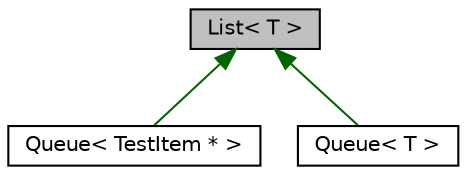 digraph "List&lt; T &gt;"
{
 // LATEX_PDF_SIZE
  edge [fontname="Helvetica",fontsize="10",labelfontname="Helvetica",labelfontsize="10"];
  node [fontname="Helvetica",fontsize="10",shape=record];
  Node1 [label="List\< T \>",height=0.2,width=0.4,color="black", fillcolor="grey75", style="filled", fontcolor="black",tooltip="A template class definition. The class contains the start and end element of the list...."];
  Node1 -> Node2 [dir="back",color="darkgreen",fontsize="10",style="solid",fontname="Helvetica"];
  Node2 [label="Queue\< TestItem * \>",height=0.2,width=0.4,color="black", fillcolor="white", style="filled",URL="$classQueue.html",tooltip=" "];
  Node1 -> Node3 [dir="back",color="darkgreen",fontsize="10",style="solid",fontname="Helvetica"];
  Node3 [label="Queue\< T \>",height=0.2,width=0.4,color="black", fillcolor="white", style="filled",URL="$classQueue.html",tooltip="A template class definition. The class implements a queue-container."];
}
